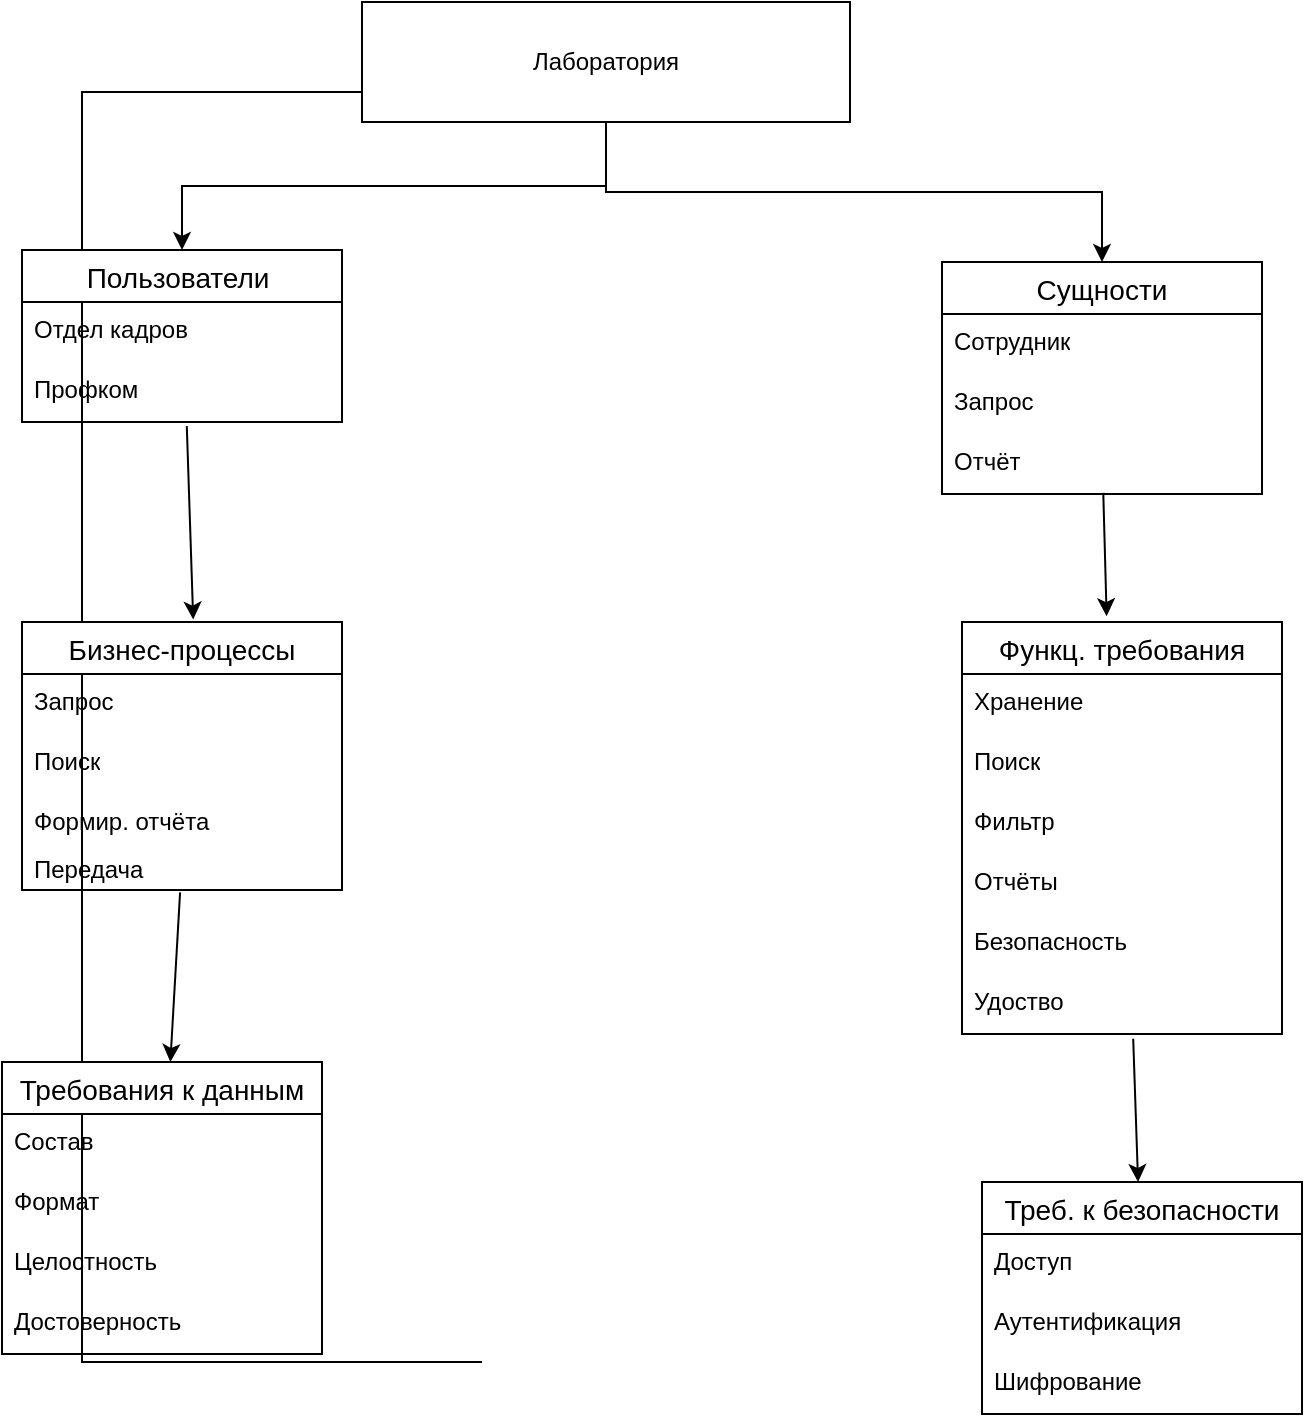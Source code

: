 <mxfile version="28.2.5">
  <diagram name="Страница — 1" id="Z-ufq54gvmZqvxlklpnx">
    <mxGraphModel dx="1121" dy="518" grid="1" gridSize="10" guides="1" tooltips="1" connect="1" arrows="1" fold="1" page="1" pageScale="1" pageWidth="827" pageHeight="1169" math="0" shadow="0">
      <root>
        <mxCell id="0" />
        <mxCell id="1" parent="0" />
        <mxCell id="nAgGEPTRNnfZ848FP20z-31" style="edgeStyle=orthogonalEdgeStyle;rounded=0;orthogonalLoop=1;jettySize=auto;html=1;exitX=1;exitY=0;exitDx=0;exitDy=0;entryX=1;entryY=0.75;entryDx=0;entryDy=0;" parent="1" target="nAgGEPTRNnfZ848FP20z-7" edge="1">
          <mxGeometry relative="1" as="geometry">
            <Array as="points">
              <mxPoint x="440" y="40" />
              <mxPoint x="650" y="40" />
              <mxPoint x="650" y="765" />
            </Array>
            <mxPoint x="440" y="60" as="sourcePoint" />
          </mxGeometry>
        </mxCell>
        <mxCell id="nAgGEPTRNnfZ848FP20z-20" style="edgeStyle=orthogonalEdgeStyle;rounded=0;orthogonalLoop=1;jettySize=auto;html=1;exitX=0;exitY=0.5;exitDx=0;exitDy=0;entryX=0;entryY=0.75;entryDx=0;entryDy=0;" parent="1" source="nAgGEPTRNnfZ848FP20z-7" edge="1">
          <mxGeometry relative="1" as="geometry">
            <mxPoint x="320" y="750" as="sourcePoint" />
            <mxPoint x="320" y="105" as="targetPoint" />
            <Array as="points">
              <mxPoint x="120" y="750" />
              <mxPoint x="120" y="115" />
            </Array>
          </mxGeometry>
        </mxCell>
        <mxCell id="U3If4Ktm8gO6m6K27FRf-35" style="edgeStyle=orthogonalEdgeStyle;rounded=0;orthogonalLoop=1;jettySize=auto;html=1;exitX=0.5;exitY=1;exitDx=0;exitDy=0;" edge="1" parent="1" source="U3If4Ktm8gO6m6K27FRf-1" target="U3If4Ktm8gO6m6K27FRf-8">
          <mxGeometry relative="1" as="geometry" />
        </mxCell>
        <mxCell id="U3If4Ktm8gO6m6K27FRf-36" style="edgeStyle=orthogonalEdgeStyle;rounded=0;orthogonalLoop=1;jettySize=auto;html=1;exitX=0.5;exitY=1;exitDx=0;exitDy=0;entryX=0.5;entryY=0;entryDx=0;entryDy=0;" edge="1" parent="1" source="U3If4Ktm8gO6m6K27FRf-1" target="U3If4Ktm8gO6m6K27FRf-4">
          <mxGeometry relative="1" as="geometry" />
        </mxCell>
        <mxCell id="U3If4Ktm8gO6m6K27FRf-1" value="Лаборатория" style="rounded=0;whiteSpace=wrap;html=1;" vertex="1" parent="1">
          <mxGeometry x="260" y="70" width="244" height="60" as="geometry" />
        </mxCell>
        <mxCell id="U3If4Ktm8gO6m6K27FRf-4" value="Сущности" style="swimlane;fontStyle=0;childLayout=stackLayout;horizontal=1;startSize=26;horizontalStack=0;resizeParent=1;resizeParentMax=0;resizeLast=0;collapsible=1;marginBottom=0;align=center;fontSize=14;" vertex="1" parent="1">
          <mxGeometry x="550" y="200" width="160" height="116" as="geometry" />
        </mxCell>
        <mxCell id="U3If4Ktm8gO6m6K27FRf-5" value="Сотрудник&lt;div&gt;&lt;br&gt;&lt;/div&gt;" style="text;strokeColor=none;fillColor=none;spacingLeft=4;spacingRight=4;overflow=hidden;rotatable=0;points=[[0,0.5],[1,0.5]];portConstraint=eastwest;fontSize=12;whiteSpace=wrap;html=1;" vertex="1" parent="U3If4Ktm8gO6m6K27FRf-4">
          <mxGeometry y="26" width="160" height="30" as="geometry" />
        </mxCell>
        <mxCell id="U3If4Ktm8gO6m6K27FRf-6" value="Запрос" style="text;strokeColor=none;fillColor=none;spacingLeft=4;spacingRight=4;overflow=hidden;rotatable=0;points=[[0,0.5],[1,0.5]];portConstraint=eastwest;fontSize=12;whiteSpace=wrap;html=1;" vertex="1" parent="U3If4Ktm8gO6m6K27FRf-4">
          <mxGeometry y="56" width="160" height="30" as="geometry" />
        </mxCell>
        <mxCell id="U3If4Ktm8gO6m6K27FRf-7" value="Отчёт" style="text;strokeColor=none;fillColor=none;spacingLeft=4;spacingRight=4;overflow=hidden;rotatable=0;points=[[0,0.5],[1,0.5]];portConstraint=eastwest;fontSize=12;whiteSpace=wrap;html=1;" vertex="1" parent="U3If4Ktm8gO6m6K27FRf-4">
          <mxGeometry y="86" width="160" height="30" as="geometry" />
        </mxCell>
        <mxCell id="U3If4Ktm8gO6m6K27FRf-8" value="Пользователи " style="swimlane;fontStyle=0;childLayout=stackLayout;horizontal=1;startSize=26;horizontalStack=0;resizeParent=1;resizeParentMax=0;resizeLast=0;collapsible=1;marginBottom=0;align=center;fontSize=14;" vertex="1" parent="1">
          <mxGeometry x="90" y="194" width="160" height="86" as="geometry" />
        </mxCell>
        <mxCell id="U3If4Ktm8gO6m6K27FRf-9" value="Отдел кадров" style="text;strokeColor=none;fillColor=none;spacingLeft=4;spacingRight=4;overflow=hidden;rotatable=0;points=[[0,0.5],[1,0.5]];portConstraint=eastwest;fontSize=12;whiteSpace=wrap;html=1;" vertex="1" parent="U3If4Ktm8gO6m6K27FRf-8">
          <mxGeometry y="26" width="160" height="30" as="geometry" />
        </mxCell>
        <mxCell id="U3If4Ktm8gO6m6K27FRf-10" value="Профком" style="text;strokeColor=none;fillColor=none;spacingLeft=4;spacingRight=4;overflow=hidden;rotatable=0;points=[[0,0.5],[1,0.5]];portConstraint=eastwest;fontSize=12;whiteSpace=wrap;html=1;" vertex="1" parent="U3If4Ktm8gO6m6K27FRf-8">
          <mxGeometry y="56" width="160" height="30" as="geometry" />
        </mxCell>
        <mxCell id="U3If4Ktm8gO6m6K27FRf-12" value="Бизнес-процессы" style="swimlane;fontStyle=0;childLayout=stackLayout;horizontal=1;startSize=26;horizontalStack=0;resizeParent=1;resizeParentMax=0;resizeLast=0;collapsible=1;marginBottom=0;align=center;fontSize=14;" vertex="1" parent="1">
          <mxGeometry x="90" y="380" width="160" height="134" as="geometry">
            <mxRectangle x="510" y="330" width="150" height="30" as="alternateBounds" />
          </mxGeometry>
        </mxCell>
        <mxCell id="U3If4Ktm8gO6m6K27FRf-13" value="Запрос" style="text;strokeColor=none;fillColor=none;spacingLeft=4;spacingRight=4;overflow=hidden;rotatable=0;points=[[0,0.5],[1,0.5]];portConstraint=eastwest;fontSize=12;whiteSpace=wrap;html=1;" vertex="1" parent="U3If4Ktm8gO6m6K27FRf-12">
          <mxGeometry y="26" width="160" height="30" as="geometry" />
        </mxCell>
        <mxCell id="U3If4Ktm8gO6m6K27FRf-14" value="Поиск" style="text;strokeColor=none;fillColor=none;spacingLeft=4;spacingRight=4;overflow=hidden;rotatable=0;points=[[0,0.5],[1,0.5]];portConstraint=eastwest;fontSize=12;whiteSpace=wrap;html=1;" vertex="1" parent="U3If4Ktm8gO6m6K27FRf-12">
          <mxGeometry y="56" width="160" height="30" as="geometry" />
        </mxCell>
        <mxCell id="U3If4Ktm8gO6m6K27FRf-15" value="Формир. отчёта&lt;div&gt;&lt;br&gt;&lt;/div&gt;" style="text;strokeColor=none;fillColor=none;spacingLeft=4;spacingRight=4;overflow=hidden;rotatable=0;points=[[0,0.5],[1,0.5]];portConstraint=eastwest;fontSize=12;whiteSpace=wrap;html=1;" vertex="1" parent="U3If4Ktm8gO6m6K27FRf-12">
          <mxGeometry y="86" width="160" height="24" as="geometry" />
        </mxCell>
        <mxCell id="U3If4Ktm8gO6m6K27FRf-16" value="&lt;div&gt;Передача&lt;/div&gt;" style="text;strokeColor=none;fillColor=none;spacingLeft=4;spacingRight=4;overflow=hidden;rotatable=0;points=[[0,0.5],[1,0.5]];portConstraint=eastwest;fontSize=12;whiteSpace=wrap;html=1;" vertex="1" parent="U3If4Ktm8gO6m6K27FRf-12">
          <mxGeometry y="110" width="160" height="24" as="geometry" />
        </mxCell>
        <mxCell id="U3If4Ktm8gO6m6K27FRf-17" value="Требования к данным" style="swimlane;fontStyle=0;childLayout=stackLayout;horizontal=1;startSize=26;horizontalStack=0;resizeParent=1;resizeParentMax=0;resizeLast=0;collapsible=1;marginBottom=0;align=center;fontSize=14;" vertex="1" parent="1">
          <mxGeometry x="80" y="600" width="160" height="146" as="geometry" />
        </mxCell>
        <mxCell id="U3If4Ktm8gO6m6K27FRf-18" value="Состав" style="text;strokeColor=none;fillColor=none;spacingLeft=4;spacingRight=4;overflow=hidden;rotatable=0;points=[[0,0.5],[1,0.5]];portConstraint=eastwest;fontSize=12;whiteSpace=wrap;html=1;" vertex="1" parent="U3If4Ktm8gO6m6K27FRf-17">
          <mxGeometry y="26" width="160" height="30" as="geometry" />
        </mxCell>
        <mxCell id="U3If4Ktm8gO6m6K27FRf-19" value="Формат" style="text;strokeColor=none;fillColor=none;spacingLeft=4;spacingRight=4;overflow=hidden;rotatable=0;points=[[0,0.5],[1,0.5]];portConstraint=eastwest;fontSize=12;whiteSpace=wrap;html=1;" vertex="1" parent="U3If4Ktm8gO6m6K27FRf-17">
          <mxGeometry y="56" width="160" height="30" as="geometry" />
        </mxCell>
        <mxCell id="U3If4Ktm8gO6m6K27FRf-20" value="Целостность" style="text;strokeColor=none;fillColor=none;spacingLeft=4;spacingRight=4;overflow=hidden;rotatable=0;points=[[0,0.5],[1,0.5]];portConstraint=eastwest;fontSize=12;whiteSpace=wrap;html=1;" vertex="1" parent="U3If4Ktm8gO6m6K27FRf-17">
          <mxGeometry y="86" width="160" height="30" as="geometry" />
        </mxCell>
        <mxCell id="U3If4Ktm8gO6m6K27FRf-21" value="Достоверность" style="text;strokeColor=none;fillColor=none;spacingLeft=4;spacingRight=4;overflow=hidden;rotatable=0;points=[[0,0.5],[1,0.5]];portConstraint=eastwest;fontSize=12;whiteSpace=wrap;html=1;" vertex="1" parent="U3If4Ktm8gO6m6K27FRf-17">
          <mxGeometry y="116" width="160" height="30" as="geometry" />
        </mxCell>
        <mxCell id="U3If4Ktm8gO6m6K27FRf-22" value="Функц. требования" style="swimlane;fontStyle=0;childLayout=stackLayout;horizontal=1;startSize=26;horizontalStack=0;resizeParent=1;resizeParentMax=0;resizeLast=0;collapsible=1;marginBottom=0;align=center;fontSize=14;" vertex="1" parent="1">
          <mxGeometry x="560" y="380" width="160" height="206" as="geometry" />
        </mxCell>
        <mxCell id="U3If4Ktm8gO6m6K27FRf-23" value="Хранение" style="text;strokeColor=none;fillColor=none;spacingLeft=4;spacingRight=4;overflow=hidden;rotatable=0;points=[[0,0.5],[1,0.5]];portConstraint=eastwest;fontSize=12;whiteSpace=wrap;html=1;" vertex="1" parent="U3If4Ktm8gO6m6K27FRf-22">
          <mxGeometry y="26" width="160" height="30" as="geometry" />
        </mxCell>
        <mxCell id="U3If4Ktm8gO6m6K27FRf-24" value="Поиск" style="text;strokeColor=none;fillColor=none;spacingLeft=4;spacingRight=4;overflow=hidden;rotatable=0;points=[[0,0.5],[1,0.5]];portConstraint=eastwest;fontSize=12;whiteSpace=wrap;html=1;" vertex="1" parent="U3If4Ktm8gO6m6K27FRf-22">
          <mxGeometry y="56" width="160" height="30" as="geometry" />
        </mxCell>
        <mxCell id="U3If4Ktm8gO6m6K27FRf-25" value="Фильтр" style="text;strokeColor=none;fillColor=none;spacingLeft=4;spacingRight=4;overflow=hidden;rotatable=0;points=[[0,0.5],[1,0.5]];portConstraint=eastwest;fontSize=12;whiteSpace=wrap;html=1;" vertex="1" parent="U3If4Ktm8gO6m6K27FRf-22">
          <mxGeometry y="86" width="160" height="30" as="geometry" />
        </mxCell>
        <mxCell id="U3If4Ktm8gO6m6K27FRf-26" value="Отчёты" style="text;strokeColor=none;fillColor=none;spacingLeft=4;spacingRight=4;overflow=hidden;rotatable=0;points=[[0,0.5],[1,0.5]];portConstraint=eastwest;fontSize=12;whiteSpace=wrap;html=1;" vertex="1" parent="U3If4Ktm8gO6m6K27FRf-22">
          <mxGeometry y="116" width="160" height="30" as="geometry" />
        </mxCell>
        <mxCell id="U3If4Ktm8gO6m6K27FRf-27" value="Безопасность" style="text;strokeColor=none;fillColor=none;spacingLeft=4;spacingRight=4;overflow=hidden;rotatable=0;points=[[0,0.5],[1,0.5]];portConstraint=eastwest;fontSize=12;whiteSpace=wrap;html=1;" vertex="1" parent="U3If4Ktm8gO6m6K27FRf-22">
          <mxGeometry y="146" width="160" height="30" as="geometry" />
        </mxCell>
        <mxCell id="U3If4Ktm8gO6m6K27FRf-29" value="Удоство" style="text;strokeColor=none;fillColor=none;spacingLeft=4;spacingRight=4;overflow=hidden;rotatable=0;points=[[0,0.5],[1,0.5]];portConstraint=eastwest;fontSize=12;whiteSpace=wrap;html=1;" vertex="1" parent="U3If4Ktm8gO6m6K27FRf-22">
          <mxGeometry y="176" width="160" height="30" as="geometry" />
        </mxCell>
        <mxCell id="U3If4Ktm8gO6m6K27FRf-30" value="Треб. к безопасности" style="swimlane;fontStyle=0;childLayout=stackLayout;horizontal=1;startSize=26;horizontalStack=0;resizeParent=1;resizeParentMax=0;resizeLast=0;collapsible=1;marginBottom=0;align=center;fontSize=14;" vertex="1" parent="1">
          <mxGeometry x="570" y="660" width="160" height="116" as="geometry" />
        </mxCell>
        <mxCell id="U3If4Ktm8gO6m6K27FRf-31" value="Доступ" style="text;strokeColor=none;fillColor=none;spacingLeft=4;spacingRight=4;overflow=hidden;rotatable=0;points=[[0,0.5],[1,0.5]];portConstraint=eastwest;fontSize=12;whiteSpace=wrap;html=1;" vertex="1" parent="U3If4Ktm8gO6m6K27FRf-30">
          <mxGeometry y="26" width="160" height="30" as="geometry" />
        </mxCell>
        <mxCell id="U3If4Ktm8gO6m6K27FRf-32" value="Аутентификация" style="text;strokeColor=none;fillColor=none;spacingLeft=4;spacingRight=4;overflow=hidden;rotatable=0;points=[[0,0.5],[1,0.5]];portConstraint=eastwest;fontSize=12;whiteSpace=wrap;html=1;" vertex="1" parent="U3If4Ktm8gO6m6K27FRf-30">
          <mxGeometry y="56" width="160" height="30" as="geometry" />
        </mxCell>
        <mxCell id="U3If4Ktm8gO6m6K27FRf-33" value="Шифрование" style="text;strokeColor=none;fillColor=none;spacingLeft=4;spacingRight=4;overflow=hidden;rotatable=0;points=[[0,0.5],[1,0.5]];portConstraint=eastwest;fontSize=12;whiteSpace=wrap;html=1;" vertex="1" parent="U3If4Ktm8gO6m6K27FRf-30">
          <mxGeometry y="86" width="160" height="30" as="geometry" />
        </mxCell>
        <mxCell id="U3If4Ktm8gO6m6K27FRf-38" value="" style="endArrow=classic;html=1;rounded=0;exitX=0.515;exitY=1.069;exitDx=0;exitDy=0;exitPerimeter=0;entryX=0.535;entryY=-0.009;entryDx=0;entryDy=0;entryPerimeter=0;" edge="1" parent="1" source="U3If4Ktm8gO6m6K27FRf-10" target="U3If4Ktm8gO6m6K27FRf-12">
          <mxGeometry width="50" height="50" relative="1" as="geometry">
            <mxPoint x="390" y="310" as="sourcePoint" />
            <mxPoint x="440" y="260" as="targetPoint" />
          </mxGeometry>
        </mxCell>
        <mxCell id="U3If4Ktm8gO6m6K27FRf-39" value="" style="endArrow=classic;html=1;rounded=0;exitX=0.494;exitY=1.05;exitDx=0;exitDy=0;exitPerimeter=0;" edge="1" parent="1" source="U3If4Ktm8gO6m6K27FRf-16" target="U3If4Ktm8gO6m6K27FRf-17">
          <mxGeometry width="50" height="50" relative="1" as="geometry">
            <mxPoint x="390" y="310" as="sourcePoint" />
            <mxPoint x="440" y="260" as="targetPoint" />
          </mxGeometry>
        </mxCell>
        <mxCell id="U3If4Ktm8gO6m6K27FRf-40" value="" style="endArrow=classic;html=1;rounded=0;exitX=0.504;exitY=0.981;exitDx=0;exitDy=0;exitPerimeter=0;entryX=0.452;entryY=-0.014;entryDx=0;entryDy=0;entryPerimeter=0;" edge="1" parent="1" source="U3If4Ktm8gO6m6K27FRf-7" target="U3If4Ktm8gO6m6K27FRf-22">
          <mxGeometry width="50" height="50" relative="1" as="geometry">
            <mxPoint x="390" y="310" as="sourcePoint" />
            <mxPoint x="440" y="260" as="targetPoint" />
          </mxGeometry>
        </mxCell>
        <mxCell id="U3If4Ktm8gO6m6K27FRf-41" value="" style="endArrow=classic;html=1;rounded=0;exitX=0.535;exitY=1.078;exitDx=0;exitDy=0;exitPerimeter=0;" edge="1" parent="1" source="U3If4Ktm8gO6m6K27FRf-29" target="U3If4Ktm8gO6m6K27FRf-30">
          <mxGeometry width="50" height="50" relative="1" as="geometry">
            <mxPoint x="390" y="690" as="sourcePoint" />
            <mxPoint x="440" y="640" as="targetPoint" />
          </mxGeometry>
        </mxCell>
      </root>
    </mxGraphModel>
  </diagram>
</mxfile>
